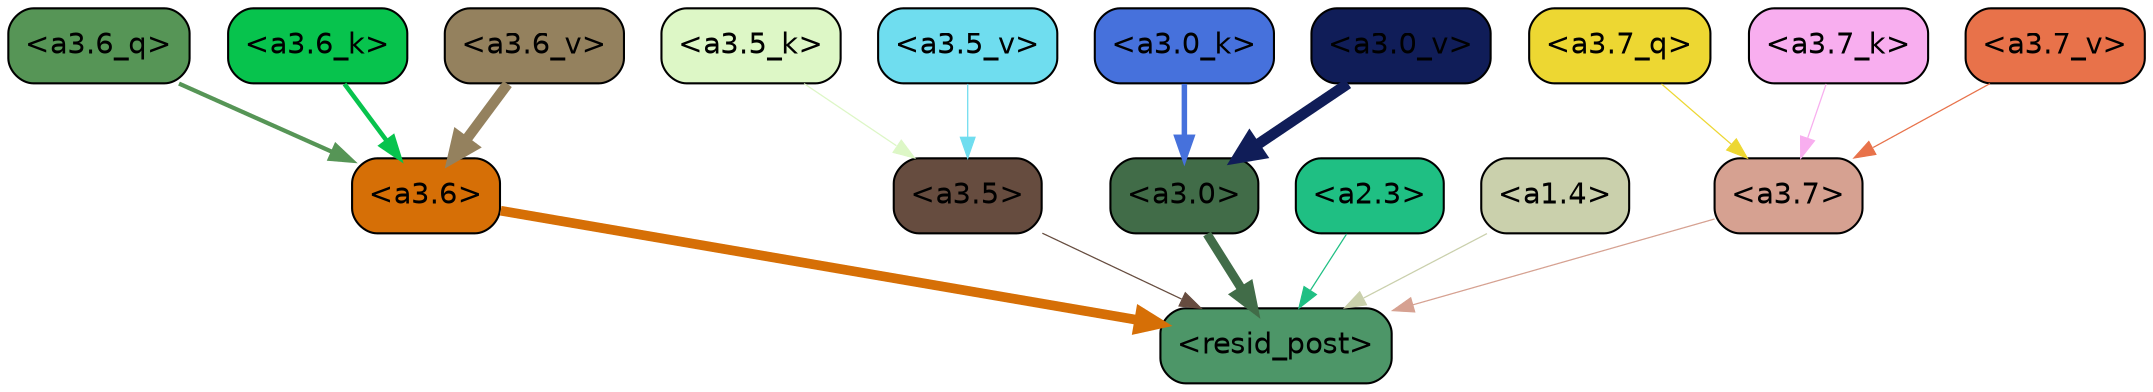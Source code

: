 strict digraph "" {
	graph [bgcolor=transparent,
		layout=dot,
		overlap=false,
		splines=true
	];
	"<a3.7>"	[color=black,
		fillcolor="#d6a191",
		fontname=Helvetica,
		shape=box,
		style="filled, rounded"];
	"<resid_post>"	[color=black,
		fillcolor="#4d9668",
		fontname=Helvetica,
		shape=box,
		style="filled, rounded"];
	"<a3.7>" -> "<resid_post>"	[color="#d6a191",
		penwidth=0.6];
	"<a3.6>"	[color=black,
		fillcolor="#d66f06",
		fontname=Helvetica,
		shape=box,
		style="filled, rounded"];
	"<a3.6>" -> "<resid_post>"	[color="#d66f06",
		penwidth=4.646730065345764];
	"<a3.5>"	[color=black,
		fillcolor="#664c3f",
		fontname=Helvetica,
		shape=box,
		style="filled, rounded"];
	"<a3.5>" -> "<resid_post>"	[color="#664c3f",
		penwidth=0.6];
	"<a3.0>"	[color=black,
		fillcolor="#416c48",
		fontname=Helvetica,
		shape=box,
		style="filled, rounded"];
	"<a3.0>" -> "<resid_post>"	[color="#416c48",
		penwidth=4.323132634162903];
	"<a2.3>"	[color=black,
		fillcolor="#1fbf83",
		fontname=Helvetica,
		shape=box,
		style="filled, rounded"];
	"<a2.3>" -> "<resid_post>"	[color="#1fbf83",
		penwidth=0.6];
	"<a1.4>"	[color=black,
		fillcolor="#cad0ac",
		fontname=Helvetica,
		shape=box,
		style="filled, rounded"];
	"<a1.4>" -> "<resid_post>"	[color="#cad0ac",
		penwidth=0.6];
	"<a3.7_q>"	[color=black,
		fillcolor="#edd732",
		fontname=Helvetica,
		shape=box,
		style="filled, rounded"];
	"<a3.7_q>" -> "<a3.7>"	[color="#edd732",
		penwidth=0.6];
	"<a3.6_q>"	[color=black,
		fillcolor="#569556",
		fontname=Helvetica,
		shape=box,
		style="filled, rounded"];
	"<a3.6_q>" -> "<a3.6>"	[color="#569556",
		penwidth=2.03758105635643];
	"<a3.7_k>"	[color=black,
		fillcolor="#f8aeef",
		fontname=Helvetica,
		shape=box,
		style="filled, rounded"];
	"<a3.7_k>" -> "<a3.7>"	[color="#f8aeef",
		penwidth=0.6];
	"<a3.6_k>"	[color=black,
		fillcolor="#07c34d",
		fontname=Helvetica,
		shape=box,
		style="filled, rounded"];
	"<a3.6_k>" -> "<a3.6>"	[color="#07c34d",
		penwidth=2.174198240041733];
	"<a3.5_k>"	[color=black,
		fillcolor="#ddf7c6",
		fontname=Helvetica,
		shape=box,
		style="filled, rounded"];
	"<a3.5_k>" -> "<a3.5>"	[color="#ddf7c6",
		penwidth=0.6];
	"<a3.0_k>"	[color=black,
		fillcolor="#4671dc",
		fontname=Helvetica,
		shape=box,
		style="filled, rounded"];
	"<a3.0_k>" -> "<a3.0>"	[color="#4671dc",
		penwidth=2.6274144649505615];
	"<a3.7_v>"	[color=black,
		fillcolor="#e8724a",
		fontname=Helvetica,
		shape=box,
		style="filled, rounded"];
	"<a3.7_v>" -> "<a3.7>"	[color="#e8724a",
		penwidth=0.6];
	"<a3.6_v>"	[color=black,
		fillcolor="#94815e",
		fontname=Helvetica,
		shape=box,
		style="filled, rounded"];
	"<a3.6_v>" -> "<a3.6>"	[color="#94815e",
		penwidth=5.002329230308533];
	"<a3.5_v>"	[color=black,
		fillcolor="#6fddef",
		fontname=Helvetica,
		shape=box,
		style="filled, rounded"];
	"<a3.5_v>" -> "<a3.5>"	[color="#6fddef",
		penwidth=0.6];
	"<a3.0_v>"	[color=black,
		fillcolor="#101d58",
		fontname=Helvetica,
		shape=box,
		style="filled, rounded"];
	"<a3.0_v>" -> "<a3.0>"	[color="#101d58",
		penwidth=5.188832879066467];
}

